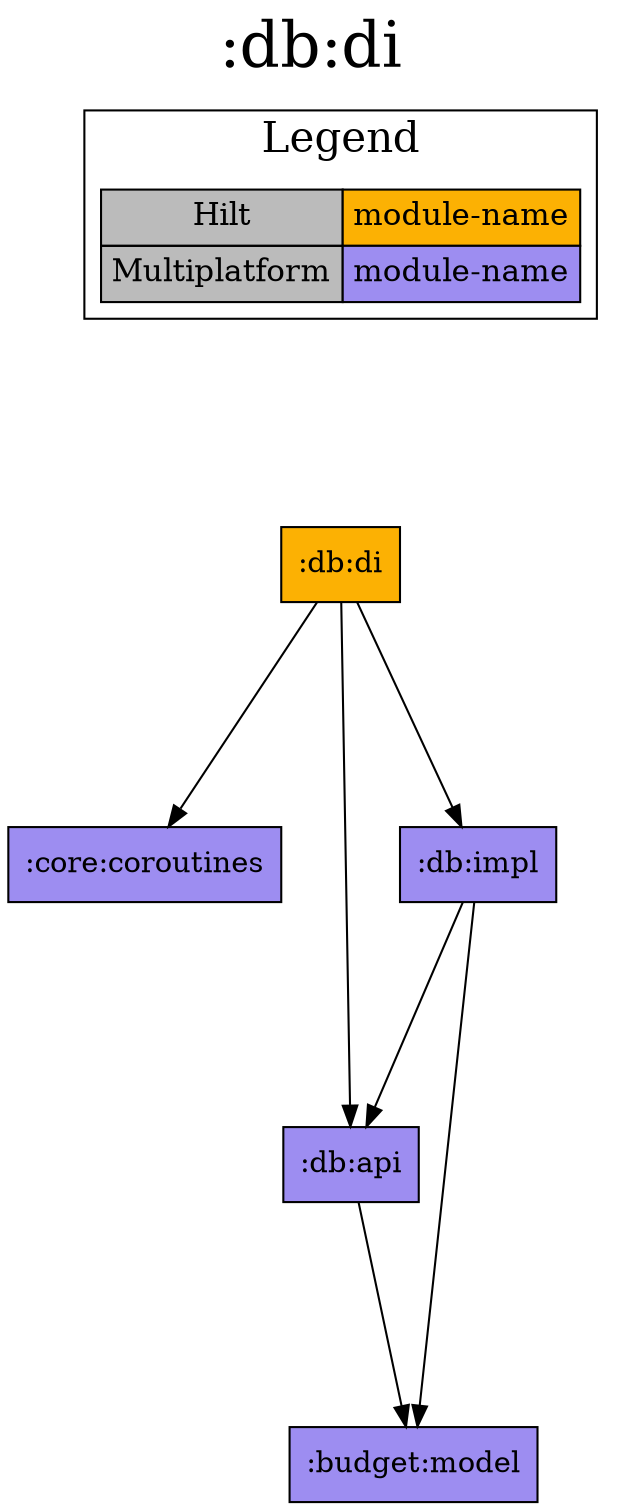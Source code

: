digraph {
edge ["dir"="forward"]
graph ["dpi"="100","label"=":db:di","labelloc"="t","fontsize"="30","ranksep"="1.5","rankdir"="TB"]
node ["style"="filled"]
":budget:model" ["fillcolor"="#9D8DF1","shape"="box"]
":core:coroutines" ["fillcolor"="#9D8DF1","shape"="box"]
":db:api" ["fillcolor"="#9D8DF1","shape"="box"]
":db:di" ["shape"="box","fillcolor"="#FCB103"]
":db:impl" ["fillcolor"="#9D8DF1","shape"="box"]
{
edge ["dir"="none"]
graph ["rank"="same"]
":db:di"
}
":db:api" -> ":budget:model"
":db:di" -> ":core:coroutines"
":db:di" -> ":db:api"
":db:di" -> ":db:impl"
":db:impl" -> ":budget:model"
":db:impl" -> ":db:api"
subgraph "cluster_legend" {
edge ["dir"="none"]
graph ["label"="Legend","fontsize"="20"]
"Legend" ["style"="filled","fillcolor"="#bbbbbb","shape"="none","margin"="0","fontsize"="15","label"=<
<TABLE BORDER="0" CELLBORDER="1" CELLSPACING="0" CELLPADDING="4">
<TR><TD>Hilt</TD><TD BGCOLOR="#FCB103">module-name</TD></TR>
<TR><TD>Multiplatform</TD><TD BGCOLOR="#9D8DF1">module-name</TD></TR>
</TABLE>
>]
} -> ":db:di" ["style"="invis"]
}
